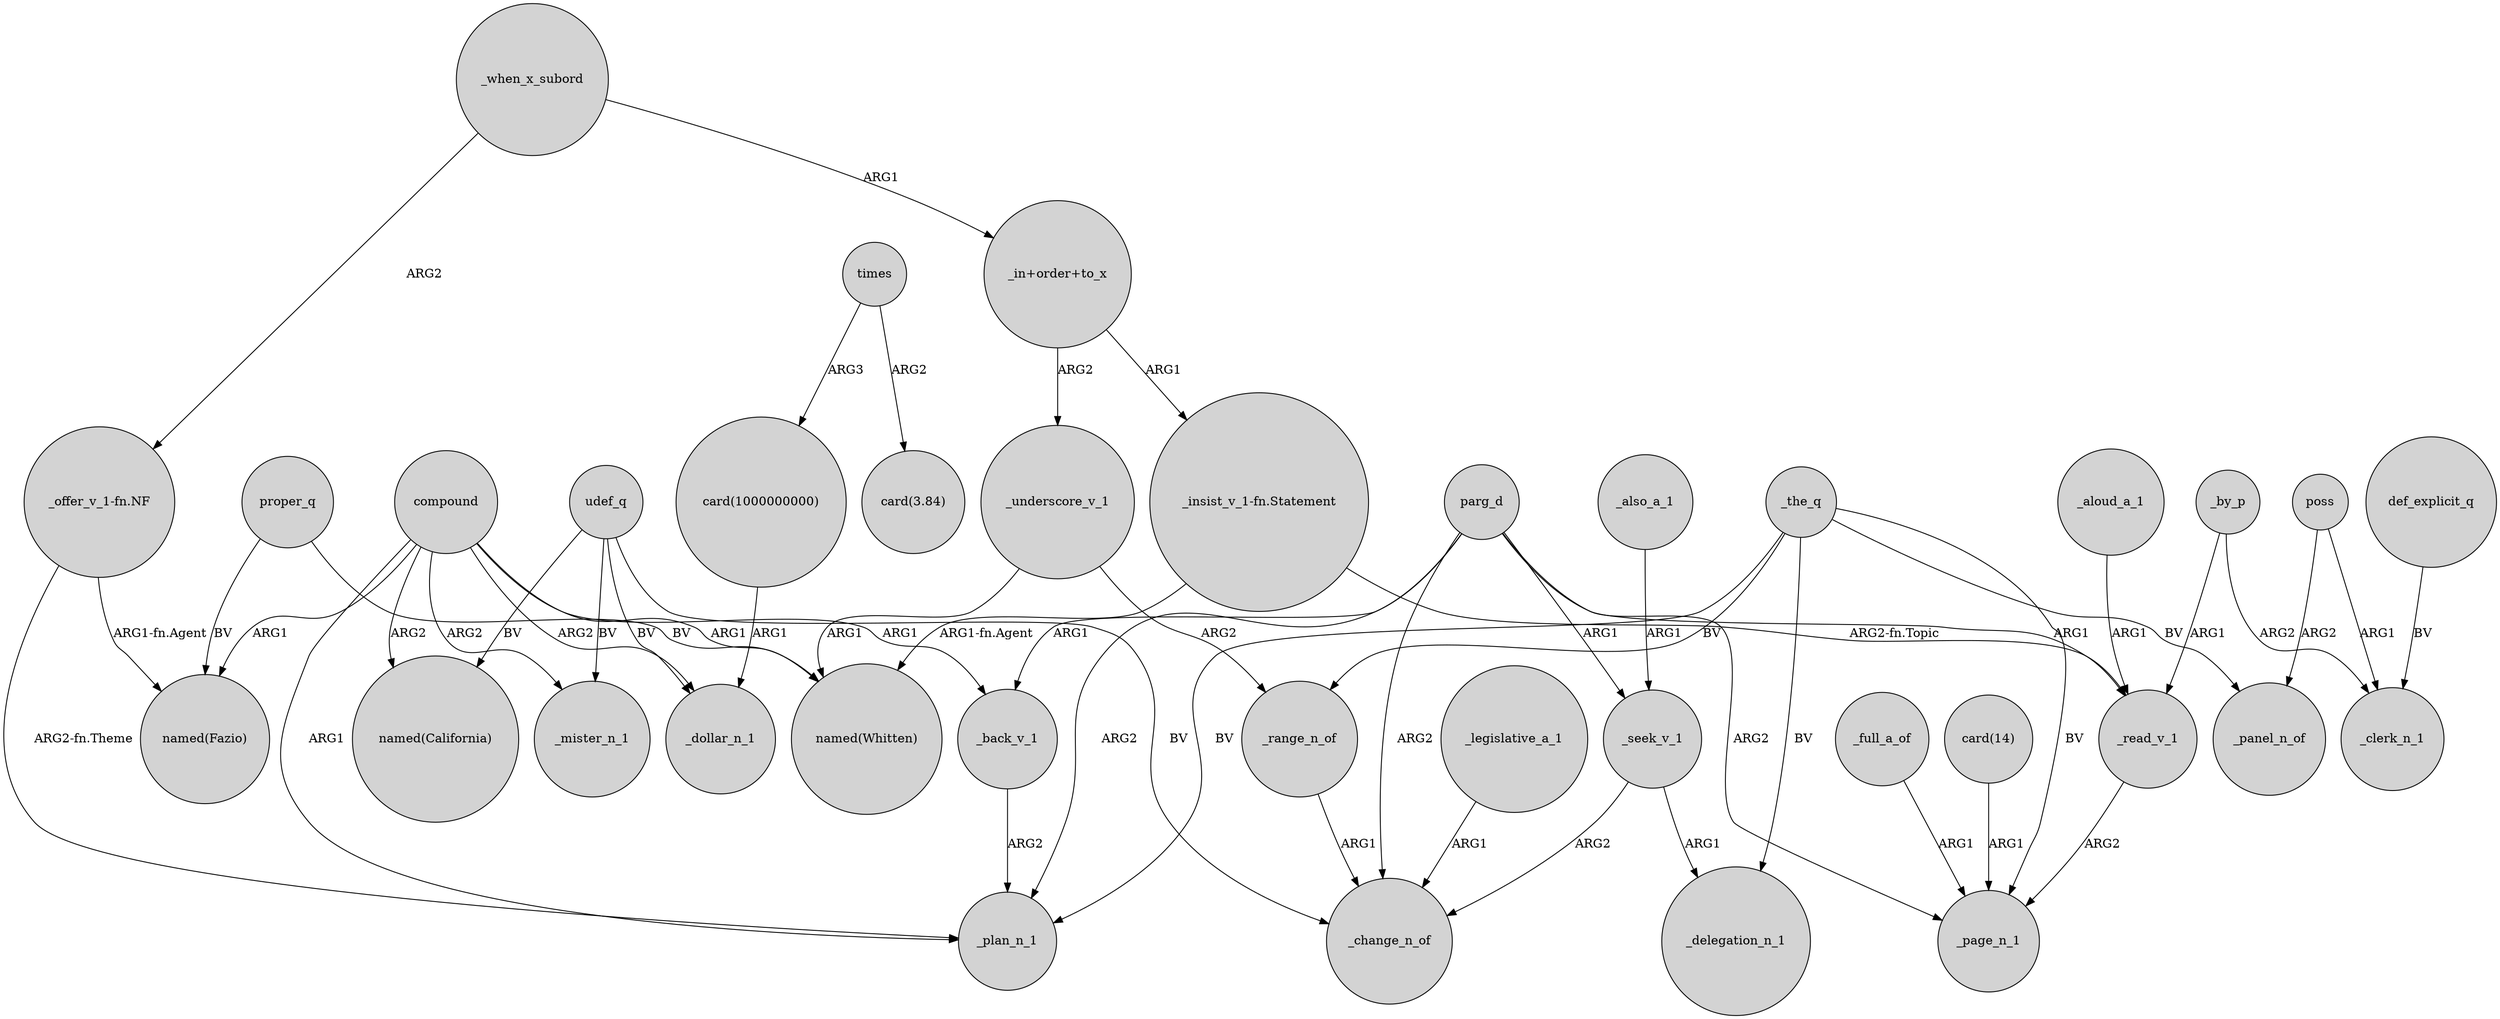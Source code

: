 digraph {
	node [shape=circle style=filled]
	"_in+order+to_x" -> _underscore_v_1 [label=ARG2]
	"_offer_v_1-fn.NF" -> _plan_n_1 [label="ARG2-fn.Theme"]
	parg_d -> _change_n_of [label=ARG2]
	_read_v_1 -> _page_n_1 [label=ARG2]
	udef_q -> "named(California)" [label=BV]
	times -> "card(3.84)" [label=ARG2]
	_back_v_1 -> _plan_n_1 [label=ARG2]
	compound -> _mister_n_1 [label=ARG2]
	_full_a_of -> _page_n_1 [label=ARG1]
	"card(14)" -> _page_n_1 [label=ARG1]
	_the_q -> _plan_n_1 [label=BV]
	_by_p -> _read_v_1 [label=ARG1]
	_underscore_v_1 -> "named(Whitten)" [label=ARG1]
	compound -> _back_v_1 [label=ARG1]
	udef_q -> _mister_n_1 [label=BV]
	_seek_v_1 -> _delegation_n_1 [label=ARG1]
	compound -> _plan_n_1 [label=ARG1]
	"_insist_v_1-fn.Statement" -> "named(Whitten)" [label="ARG1-fn.Agent"]
	"_offer_v_1-fn.NF" -> "named(Fazio)" [label="ARG1-fn.Agent"]
	"_insist_v_1-fn.Statement" -> _read_v_1 [label="ARG2-fn.Topic"]
	_when_x_subord -> "_offer_v_1-fn.NF" [label=ARG2]
	parg_d -> _plan_n_1 [label=ARG2]
	"_in+order+to_x" -> "_insist_v_1-fn.Statement" [label=ARG1]
	proper_q -> "named(Fazio)" [label=BV]
	_the_q -> _page_n_1 [label=BV]
	_seek_v_1 -> _change_n_of [label=ARG2]
	compound -> "named(Whitten)" [label=ARG1]
	_when_x_subord -> "_in+order+to_x" [label=ARG1]
	times -> "card(1000000000)" [label=ARG3]
	poss -> _panel_n_of [label=ARG2]
	_by_p -> _clerk_n_1 [label=ARG2]
	udef_q -> _change_n_of [label=BV]
	_the_q -> _panel_n_of [label=BV]
	_underscore_v_1 -> _range_n_of [label=ARG2]
	parg_d -> _page_n_1 [label=ARG2]
	_aloud_a_1 -> _read_v_1 [label=ARG1]
	_range_n_of -> _change_n_of [label=ARG1]
	_also_a_1 -> _seek_v_1 [label=ARG1]
	parg_d -> _seek_v_1 [label=ARG1]
	parg_d -> _back_v_1 [label=ARG1]
	compound -> "named(Fazio)" [label=ARG1]
	parg_d -> _read_v_1 [label=ARG1]
	compound -> "named(California)" [label=ARG2]
	proper_q -> "named(Whitten)" [label=BV]
	poss -> _clerk_n_1 [label=ARG1]
	_legislative_a_1 -> _change_n_of [label=ARG1]
	def_explicit_q -> _clerk_n_1 [label=BV]
	"card(1000000000)" -> _dollar_n_1 [label=ARG1]
	_the_q -> _range_n_of [label=BV]
	compound -> _dollar_n_1 [label=ARG2]
	udef_q -> _dollar_n_1 [label=BV]
	_the_q -> _delegation_n_1 [label=BV]
}
